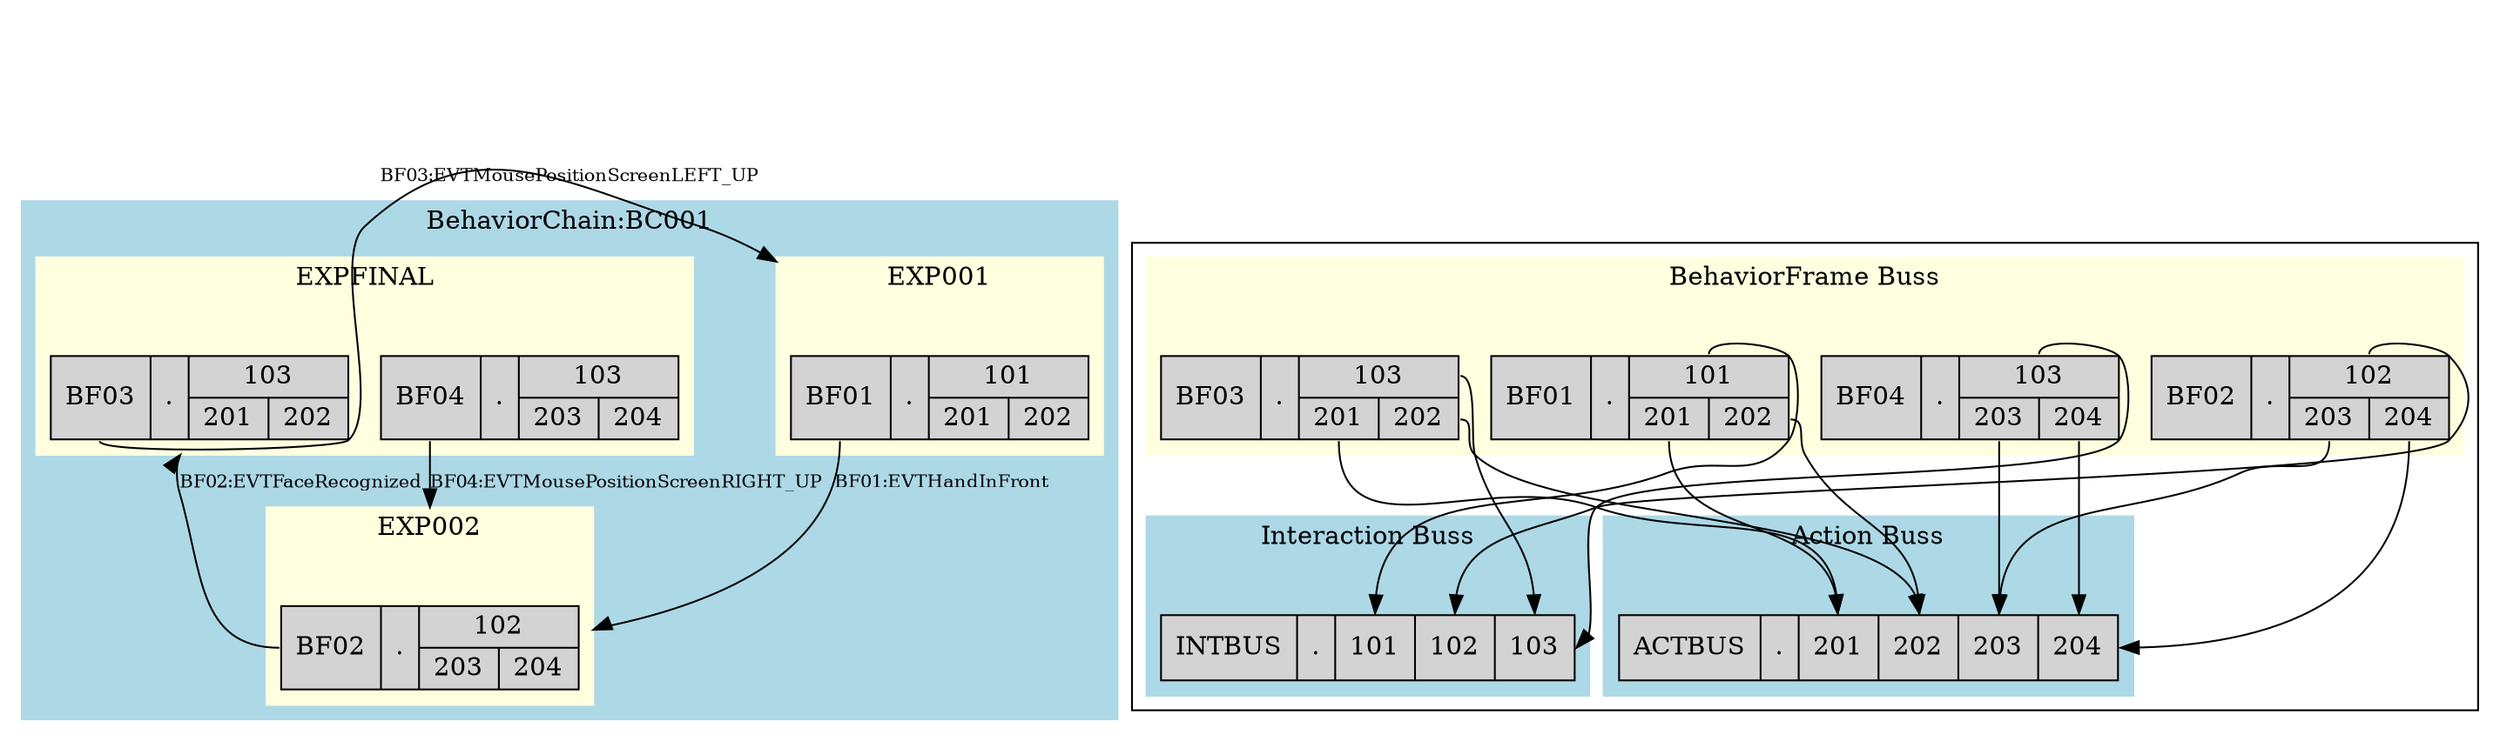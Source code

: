 digraph TTAirBehavior {
	  compound=true;

	node [shape=record];
	subgraph cluster_BC001 {
		node [style=filled]; 
		style=filled;
		color=lightblue;
		
		label="BehaviorChain:BC001";
		
		subgraph cluster_EXPC01 {
			node [style=filled]; 
			style=filled;
			color=lightyellow;
			EXPC01_BF01[shape=record,label="<bf01>BF01|<f0>.|{<101>101|{<201>201|<202>202}}"];
			label="EXP001";	
		}

		subgraph cluster_EXPC02 {
			node [style=filled]; 
			style=filled;
			color=lightyellow;
			EXPC02_BF02[shape=record,label="<bf02>BF02|<f0>.|{<102>102|{<203>203|<204>204}}"];
			label="EXP002";	
		}

		subgraph cluster_EXPCFINAL {
			node [style=filled]; 
			style=filled;
			color=lightyellow;
			EXPCFINAL_BF03[shape=record,label="<bf03>BF03|<f0>.|{<103>103|{<201>201|<202>202}}"];
			EXPCFINAL_BF04[shape=record,label="<bf04>BF04|<f0>.|{<103>103|{<203>203|<204>204}}"];
			label="EXPFINAL";	
		}

		EXPC01_BF01:bf01->EXPC02_BF02[ lhead=cluster_EXPC02, label="BF01:EVTHandInFront", fontsize=10];
		EXPC02_BF02:bf02->EXPCFINAL_BF03[lhead=cluster_EXPCFINAL, label="BF02:EVTFaceRecognized", fontsize=10];
		EXPCFINAL_BF03:bf03->EXPC01_BF01[lhead=cluster_EXPC01, label="BF03:EVTMousePositionScreenLEFT_UP", fontsize=10];
		EXPCFINAL_BF04:bf04->EXPC02_BF02[lhead=cluster_EXPC02, label="BF04:EVTMousePositionScreenRIGHT_UP", fontsize=10];



	}
	subgraph cluster_Buss{
		subgraph cluster_BF_Buss{
			node [style=filled];
			style=filled;
			color=lightyellow;
			BF01[shape=record,label="<bf01>BF01|<f0>.|{<101>101|{<201>201|<202>202}}"];
			BF02[shape=record,label="<bf02>BF02|<f0>.|{<102>102|{<203>203|<204>204}}"];
			BF03[shape=record,label="<bf03>BF03|<f0>.|{<103>103|{<201>201|<202>202}}"];
			BF04[shape=record,label="<bf04>BF04|<f0>.|{<103>103|{<203>203|<204>204}}"];
			label="BehaviorFrame Buss";
		}
		subgraph cluster_INT_BUSS{
			node [style=filled];
			style=filled;
			color=lightblue;
			INT[shape=record,label="<intbus>INTBUS|<f0>.|<101>101|<102>102|<103>103"];
			label="Interaction Buss";
		}
		subgraph cluster_ACT_BUSS{
			node [style=filled];
			style=filled;
			color=lightblue;
			ACT[shape=record,label="<actbus> ACTBUS|<f0>.|<201>201|<202>202|<203>203|<204>204"];
			label="Action Buss";
		}
		BF01:101->INT:101;
		BF02:102->INT:102;
		BF03:103->INT:103;
		BF04:103->INT:103;
		BF01:201->ACT :201;
		BF01:202->ACT :202;
		BF02:203->ACT :203;
		BF02:204->ACT :204;
		BF03:201->ACT :201;
		BF03:202->ACT :202;
		BF04:203->ACT :203;
		BF04:204->ACT :204;
	};
}